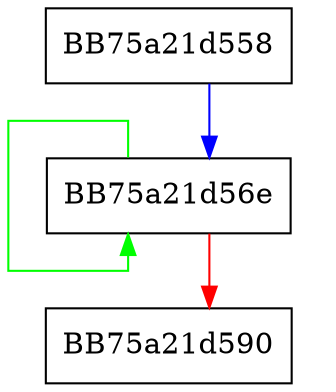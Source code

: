 digraph pe_get_attribute_id {
  node [shape="box"];
  graph [splines=ortho];
  BB75a21d558 -> BB75a21d56e [color="blue"];
  BB75a21d56e -> BB75a21d56e [color="green"];
  BB75a21d56e -> BB75a21d590 [color="red"];
}
